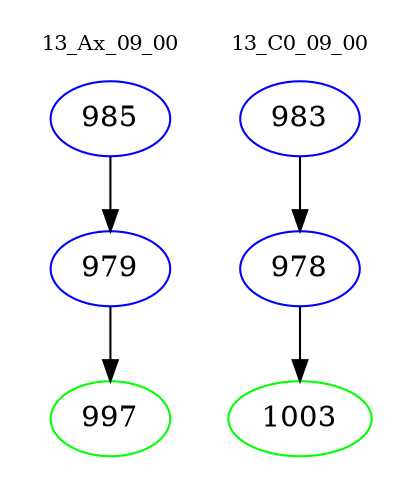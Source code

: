 digraph{
subgraph cluster_0 {
color = white
label = "13_Ax_09_00";
fontsize=10;
T0_985 [label="985", color="blue"]
T0_985 -> T0_979 [color="black"]
T0_979 [label="979", color="blue"]
T0_979 -> T0_997 [color="black"]
T0_997 [label="997", color="green"]
}
subgraph cluster_1 {
color = white
label = "13_C0_09_00";
fontsize=10;
T1_983 [label="983", color="blue"]
T1_983 -> T1_978 [color="black"]
T1_978 [label="978", color="blue"]
T1_978 -> T1_1003 [color="black"]
T1_1003 [label="1003", color="green"]
}
}
